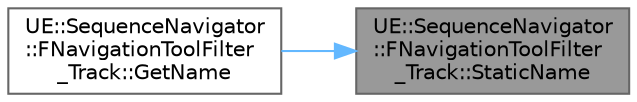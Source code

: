 digraph "UE::SequenceNavigator::FNavigationToolFilter_Track::StaticName"
{
 // INTERACTIVE_SVG=YES
 // LATEX_PDF_SIZE
  bgcolor="transparent";
  edge [fontname=Helvetica,fontsize=10,labelfontname=Helvetica,labelfontsize=10];
  node [fontname=Helvetica,fontsize=10,shape=box,height=0.2,width=0.4];
  rankdir="RL";
  Node1 [id="Node000001",label="UE::SequenceNavigator\l::FNavigationToolFilter\l_Track::StaticName",height=0.2,width=0.4,color="gray40", fillcolor="grey60", style="filled", fontcolor="black",tooltip=" "];
  Node1 -> Node2 [id="edge1_Node000001_Node000002",dir="back",color="steelblue1",style="solid",tooltip=" "];
  Node2 [id="Node000002",label="UE::SequenceNavigator\l::FNavigationToolFilter\l_Track::GetName",height=0.2,width=0.4,color="grey40", fillcolor="white", style="filled",URL="$d0/d63/classUE_1_1SequenceNavigator_1_1FNavigationToolFilter__Track.html#a0d67fbad0e27eeb8e17537f6acb84d5d",tooltip=" "];
}
